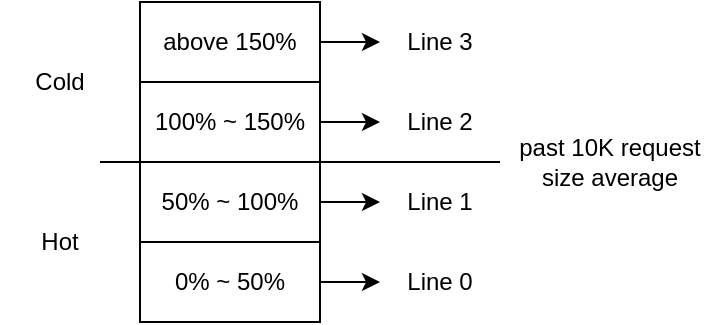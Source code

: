 <mxfile version="20.3.0" type="device"><diagram id="iUuOHJTRwFwWH4QsvZm4" name="第1頁"><mxGraphModel dx="1422" dy="865" grid="1" gridSize="10" guides="1" tooltips="1" connect="1" arrows="1" fold="1" page="1" pageScale="1" pageWidth="827" pageHeight="1169" math="0" shadow="0"><root><mxCell id="0"/><mxCell id="1" parent="0"/><mxCell id="U9b1Y00givkCdLGPyBJA-1" value="" style="shape=table;html=1;whiteSpace=wrap;startSize=0;container=1;collapsible=0;childLayout=tableLayout;" parent="1" vertex="1"><mxGeometry x="320" y="380" width="90" height="160" as="geometry"/></mxCell><mxCell id="U9b1Y00givkCdLGPyBJA-20" style="shape=tableRow;horizontal=0;startSize=0;swimlaneHead=0;swimlaneBody=0;top=0;left=0;bottom=0;right=0;collapsible=0;dropTarget=0;fillColor=none;points=[[0,0.5],[1,0.5]];portConstraint=eastwest;" parent="U9b1Y00givkCdLGPyBJA-1" vertex="1"><mxGeometry width="90" height="40" as="geometry"/></mxCell><mxCell id="U9b1Y00givkCdLGPyBJA-21" value="above 150%" style="shape=partialRectangle;html=1;whiteSpace=wrap;connectable=0;fillColor=none;top=0;left=0;bottom=0;right=0;overflow=hidden;" parent="U9b1Y00givkCdLGPyBJA-20" vertex="1"><mxGeometry width="90" height="40" as="geometry"><mxRectangle width="90" height="40" as="alternateBounds"/></mxGeometry></mxCell><mxCell id="U9b1Y00givkCdLGPyBJA-2" value="" style="shape=tableRow;horizontal=0;startSize=0;swimlaneHead=0;swimlaneBody=0;top=0;left=0;bottom=0;right=0;collapsible=0;dropTarget=0;fillColor=none;points=[[0,0.5],[1,0.5]];portConstraint=eastwest;" parent="U9b1Y00givkCdLGPyBJA-1" vertex="1"><mxGeometry y="40" width="90" height="40" as="geometry"/></mxCell><mxCell id="U9b1Y00givkCdLGPyBJA-3" value="100% ~ 150%" style="shape=partialRectangle;html=1;whiteSpace=wrap;connectable=0;fillColor=none;top=0;left=0;bottom=0;right=0;overflow=hidden;" parent="U9b1Y00givkCdLGPyBJA-2" vertex="1"><mxGeometry width="90" height="40" as="geometry"><mxRectangle width="90" height="40" as="alternateBounds"/></mxGeometry></mxCell><mxCell id="U9b1Y00givkCdLGPyBJA-6" value="" style="shape=tableRow;horizontal=0;startSize=0;swimlaneHead=0;swimlaneBody=0;top=0;left=0;bottom=0;right=0;collapsible=0;dropTarget=0;fillColor=none;points=[[0,0.5],[1,0.5]];portConstraint=eastwest;" parent="U9b1Y00givkCdLGPyBJA-1" vertex="1"><mxGeometry y="80" width="90" height="40" as="geometry"/></mxCell><mxCell id="U9b1Y00givkCdLGPyBJA-7" value="50% ~ 100%" style="shape=partialRectangle;html=1;whiteSpace=wrap;connectable=0;fillColor=none;top=0;left=0;bottom=0;right=0;overflow=hidden;" parent="U9b1Y00givkCdLGPyBJA-6" vertex="1"><mxGeometry width="90" height="40" as="geometry"><mxRectangle width="90" height="40" as="alternateBounds"/></mxGeometry></mxCell><mxCell id="U9b1Y00givkCdLGPyBJA-14" style="shape=tableRow;horizontal=0;startSize=0;swimlaneHead=0;swimlaneBody=0;top=0;left=0;bottom=0;right=0;collapsible=0;dropTarget=0;fillColor=none;points=[[0,0.5],[1,0.5]];portConstraint=eastwest;" parent="U9b1Y00givkCdLGPyBJA-1" vertex="1"><mxGeometry y="120" width="90" height="40" as="geometry"/></mxCell><mxCell id="U9b1Y00givkCdLGPyBJA-15" value="0% ~ 50%" style="shape=partialRectangle;html=1;whiteSpace=wrap;connectable=0;fillColor=none;top=0;left=0;bottom=0;right=0;overflow=hidden;" parent="U9b1Y00givkCdLGPyBJA-14" vertex="1"><mxGeometry width="90" height="40" as="geometry"><mxRectangle width="90" height="40" as="alternateBounds"/></mxGeometry></mxCell><mxCell id="U9b1Y00givkCdLGPyBJA-22" value="Hot" style="text;html=1;strokeColor=none;fillColor=none;align=center;verticalAlign=middle;whiteSpace=wrap;rounded=0;" parent="1" vertex="1"><mxGeometry x="250" y="485" width="60" height="30" as="geometry"/></mxCell><mxCell id="U9b1Y00givkCdLGPyBJA-23" value="Cold" style="text;html=1;strokeColor=none;fillColor=none;align=center;verticalAlign=middle;whiteSpace=wrap;rounded=0;" parent="1" vertex="1"><mxGeometry x="250" y="405" width="60" height="30" as="geometry"/></mxCell><mxCell id="U9b1Y00givkCdLGPyBJA-25" value="" style="endArrow=none;html=1;rounded=0;entryX=0;entryY=0.5;entryDx=0;entryDy=0;" parent="1" target="U9b1Y00givkCdLGPyBJA-26" edge="1"><mxGeometry width="50" height="50" relative="1" as="geometry"><mxPoint x="300" y="460" as="sourcePoint"/><mxPoint x="420" y="460" as="targetPoint"/></mxGeometry></mxCell><mxCell id="U9b1Y00givkCdLGPyBJA-26" value="past 10K request size average" style="text;html=1;strokeColor=none;fillColor=none;align=center;verticalAlign=middle;whiteSpace=wrap;rounded=0;" parent="1" vertex="1"><mxGeometry x="500" y="445" width="110" height="30" as="geometry"/></mxCell><mxCell id="uAAm3J_aGF271_wh2brK-2" value="Line 1" style="text;html=1;strokeColor=none;fillColor=none;align=center;verticalAlign=middle;whiteSpace=wrap;rounded=0;" vertex="1" parent="1"><mxGeometry x="440" y="465" width="60" height="30" as="geometry"/></mxCell><mxCell id="uAAm3J_aGF271_wh2brK-3" value="Line 0" style="text;html=1;strokeColor=none;fillColor=none;align=center;verticalAlign=middle;whiteSpace=wrap;rounded=0;" vertex="1" parent="1"><mxGeometry x="440" y="505" width="60" height="30" as="geometry"/></mxCell><mxCell id="uAAm3J_aGF271_wh2brK-4" value="Line 2" style="text;html=1;strokeColor=none;fillColor=none;align=center;verticalAlign=middle;whiteSpace=wrap;rounded=0;" vertex="1" parent="1"><mxGeometry x="440" y="425" width="60" height="30" as="geometry"/></mxCell><mxCell id="uAAm3J_aGF271_wh2brK-5" value="Line 3" style="text;html=1;strokeColor=none;fillColor=none;align=center;verticalAlign=middle;whiteSpace=wrap;rounded=0;" vertex="1" parent="1"><mxGeometry x="440" y="385" width="60" height="30" as="geometry"/></mxCell><mxCell id="uAAm3J_aGF271_wh2brK-6" value="" style="endArrow=classic;html=1;rounded=0;" edge="1" parent="1" source="U9b1Y00givkCdLGPyBJA-14" target="uAAm3J_aGF271_wh2brK-3"><mxGeometry width="50" height="50" relative="1" as="geometry"><mxPoint x="390" y="470" as="sourcePoint"/><mxPoint x="440" y="420" as="targetPoint"/></mxGeometry></mxCell><mxCell id="uAAm3J_aGF271_wh2brK-7" value="" style="endArrow=classic;html=1;rounded=0;" edge="1" parent="1" source="U9b1Y00givkCdLGPyBJA-6" target="uAAm3J_aGF271_wh2brK-2"><mxGeometry width="50" height="50" relative="1" as="geometry"><mxPoint x="420" y="530" as="sourcePoint"/><mxPoint x="450" y="530" as="targetPoint"/></mxGeometry></mxCell><mxCell id="uAAm3J_aGF271_wh2brK-8" value="" style="endArrow=classic;html=1;rounded=0;" edge="1" parent="1" source="U9b1Y00givkCdLGPyBJA-2" target="uAAm3J_aGF271_wh2brK-4"><mxGeometry width="50" height="50" relative="1" as="geometry"><mxPoint x="430" y="540" as="sourcePoint"/><mxPoint x="460" y="540" as="targetPoint"/></mxGeometry></mxCell><mxCell id="uAAm3J_aGF271_wh2brK-9" value="" style="endArrow=classic;html=1;rounded=0;" edge="1" parent="1" source="U9b1Y00givkCdLGPyBJA-20" target="uAAm3J_aGF271_wh2brK-5"><mxGeometry width="50" height="50" relative="1" as="geometry"><mxPoint x="440" y="550" as="sourcePoint"/><mxPoint x="470" y="550" as="targetPoint"/></mxGeometry></mxCell></root></mxGraphModel></diagram></mxfile>